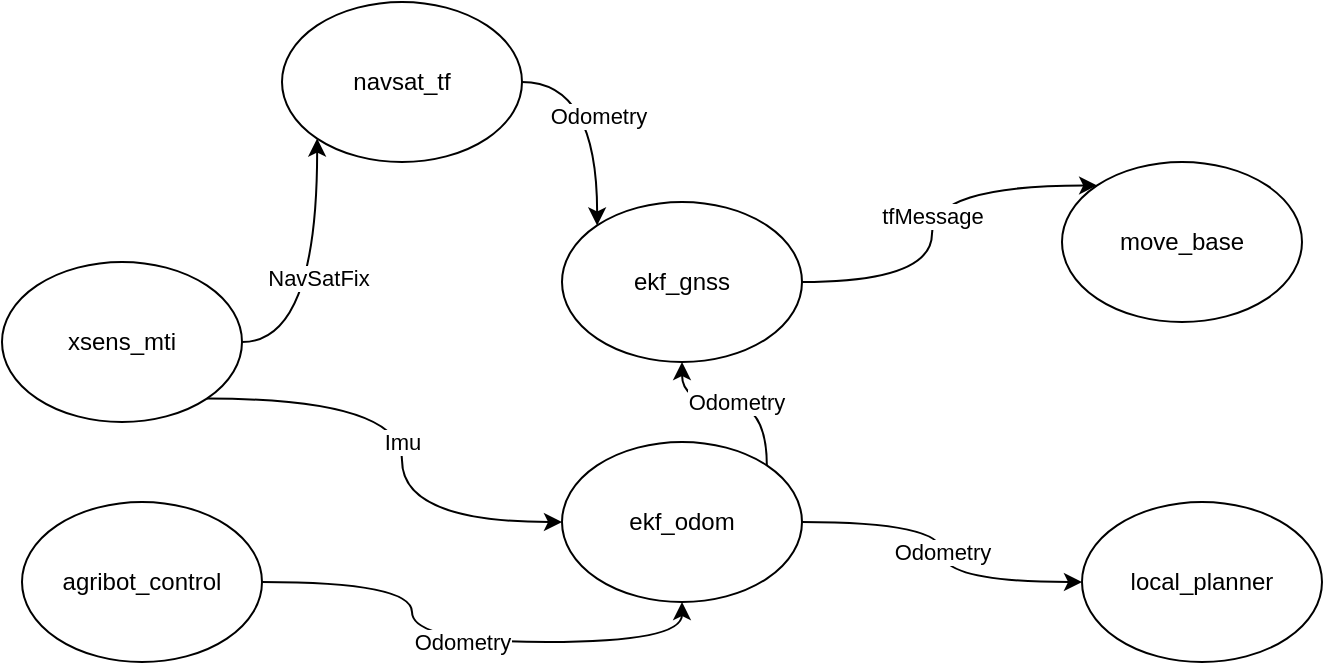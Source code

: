 <mxfile version="14.9.6" type="device"><diagram id="ET2Sb7uPyjYmw0dPWNf9" name="Page-1"><mxGraphModel dx="946" dy="535" grid="1" gridSize="10" guides="1" tooltips="1" connect="1" arrows="1" fold="1" page="1" pageScale="1" pageWidth="827" pageHeight="1169" math="0" shadow="0"><root><mxCell id="0"/><mxCell id="1" parent="0"/><mxCell id="gVeApPxWanX5VwEx1un3-5" value="Imu" style="edgeStyle=orthogonalEdgeStyle;rounded=0;orthogonalLoop=1;jettySize=auto;html=1;exitX=1;exitY=1;exitDx=0;exitDy=0;entryX=0;entryY=0.5;entryDx=0;entryDy=0;curved=1;" edge="1" parent="1" source="gVeApPxWanX5VwEx1un3-1" target="gVeApPxWanX5VwEx1un3-2"><mxGeometry relative="1" as="geometry"/></mxCell><mxCell id="gVeApPxWanX5VwEx1un3-6" value="NavSatFix" style="edgeStyle=orthogonalEdgeStyle;curved=1;rounded=0;orthogonalLoop=1;jettySize=auto;html=1;exitX=1;exitY=0.5;exitDx=0;exitDy=0;entryX=0;entryY=1;entryDx=0;entryDy=0;" edge="1" parent="1" source="gVeApPxWanX5VwEx1un3-1" target="gVeApPxWanX5VwEx1un3-7"><mxGeometry relative="1" as="geometry"/></mxCell><mxCell id="gVeApPxWanX5VwEx1un3-1" value="xsens_mti" style="ellipse;whiteSpace=wrap;html=1;" vertex="1" parent="1"><mxGeometry x="60" y="190" width="120" height="80" as="geometry"/></mxCell><mxCell id="gVeApPxWanX5VwEx1un3-12" value="Odometry" style="edgeStyle=orthogonalEdgeStyle;curved=1;rounded=0;orthogonalLoop=1;jettySize=auto;html=1;exitX=1;exitY=0.5;exitDx=0;exitDy=0;entryX=0;entryY=0.5;entryDx=0;entryDy=0;" edge="1" parent="1" source="gVeApPxWanX5VwEx1un3-2" target="gVeApPxWanX5VwEx1un3-14"><mxGeometry relative="1" as="geometry"/></mxCell><mxCell id="gVeApPxWanX5VwEx1un3-13" value="Odometry" style="edgeStyle=orthogonalEdgeStyle;curved=1;rounded=0;orthogonalLoop=1;jettySize=auto;html=1;exitX=1;exitY=0;exitDx=0;exitDy=0;" edge="1" parent="1" source="gVeApPxWanX5VwEx1un3-2" target="gVeApPxWanX5VwEx1un3-3"><mxGeometry relative="1" as="geometry"/></mxCell><mxCell id="gVeApPxWanX5VwEx1un3-2" value="ekf_odom" style="ellipse;whiteSpace=wrap;html=1;" vertex="1" parent="1"><mxGeometry x="340" y="280" width="120" height="80" as="geometry"/></mxCell><mxCell id="gVeApPxWanX5VwEx1un3-11" value="tfMessage" style="edgeStyle=orthogonalEdgeStyle;curved=1;rounded=0;orthogonalLoop=1;jettySize=auto;html=1;exitX=1;exitY=0.5;exitDx=0;exitDy=0;entryX=0;entryY=0;entryDx=0;entryDy=0;" edge="1" parent="1" source="gVeApPxWanX5VwEx1un3-3" target="gVeApPxWanX5VwEx1un3-9"><mxGeometry relative="1" as="geometry"/></mxCell><mxCell id="gVeApPxWanX5VwEx1un3-3" value="ekf_gnss" style="ellipse;whiteSpace=wrap;html=1;" vertex="1" parent="1"><mxGeometry x="340" y="160" width="120" height="80" as="geometry"/></mxCell><mxCell id="gVeApPxWanX5VwEx1un3-10" value="Odometry" style="edgeStyle=orthogonalEdgeStyle;curved=1;rounded=0;orthogonalLoop=1;jettySize=auto;html=1;entryX=0.5;entryY=1;entryDx=0;entryDy=0;" edge="1" parent="1" source="gVeApPxWanX5VwEx1un3-4" target="gVeApPxWanX5VwEx1un3-2"><mxGeometry relative="1" as="geometry"/></mxCell><mxCell id="gVeApPxWanX5VwEx1un3-4" value="agribot_control" style="ellipse;whiteSpace=wrap;html=1;" vertex="1" parent="1"><mxGeometry x="70" y="310" width="120" height="80" as="geometry"/></mxCell><mxCell id="gVeApPxWanX5VwEx1un3-8" value="Odometry" style="edgeStyle=orthogonalEdgeStyle;curved=1;rounded=0;orthogonalLoop=1;jettySize=auto;html=1;entryX=0;entryY=0;entryDx=0;entryDy=0;" edge="1" parent="1" source="gVeApPxWanX5VwEx1un3-7" target="gVeApPxWanX5VwEx1un3-3"><mxGeometry relative="1" as="geometry"/></mxCell><mxCell id="gVeApPxWanX5VwEx1un3-7" value="navsat_tf" style="ellipse;whiteSpace=wrap;html=1;" vertex="1" parent="1"><mxGeometry x="200" y="60" width="120" height="80" as="geometry"/></mxCell><mxCell id="gVeApPxWanX5VwEx1un3-9" value="move_base" style="ellipse;whiteSpace=wrap;html=1;" vertex="1" parent="1"><mxGeometry x="590" y="140" width="120" height="80" as="geometry"/></mxCell><mxCell id="gVeApPxWanX5VwEx1un3-14" value="local_planner" style="ellipse;whiteSpace=wrap;html=1;" vertex="1" parent="1"><mxGeometry x="600" y="310" width="120" height="80" as="geometry"/></mxCell></root></mxGraphModel></diagram></mxfile>